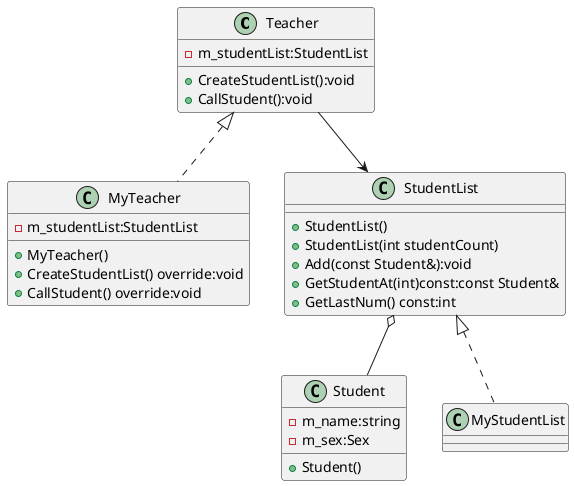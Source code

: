 @startuml Iterator

class Teacher{
    +CreateStudentList():void
    +CallStudent():void
    -m_studentList:StudentList
}
class Student{
    +Student()
    -m_name:string
    -m_sex:Sex
}
class MyTeacher{
    +MyTeacher()
    +CreateStudentList() override:void
    +CallStudent() override:void
    -m_studentList:StudentList
}
class StudentList{
    +StudentList()
    +StudentList(int studentCount)
    +Add(const Student&):void
    +GetStudentAt(int)const:const Student&
    +GetLastNum() const:int
}
class MyStudentList{

}

Teacher <|.. MyTeacher
Teacher --> StudentList
StudentList o--Student
StudentList <|.. MyStudentList

@enduml